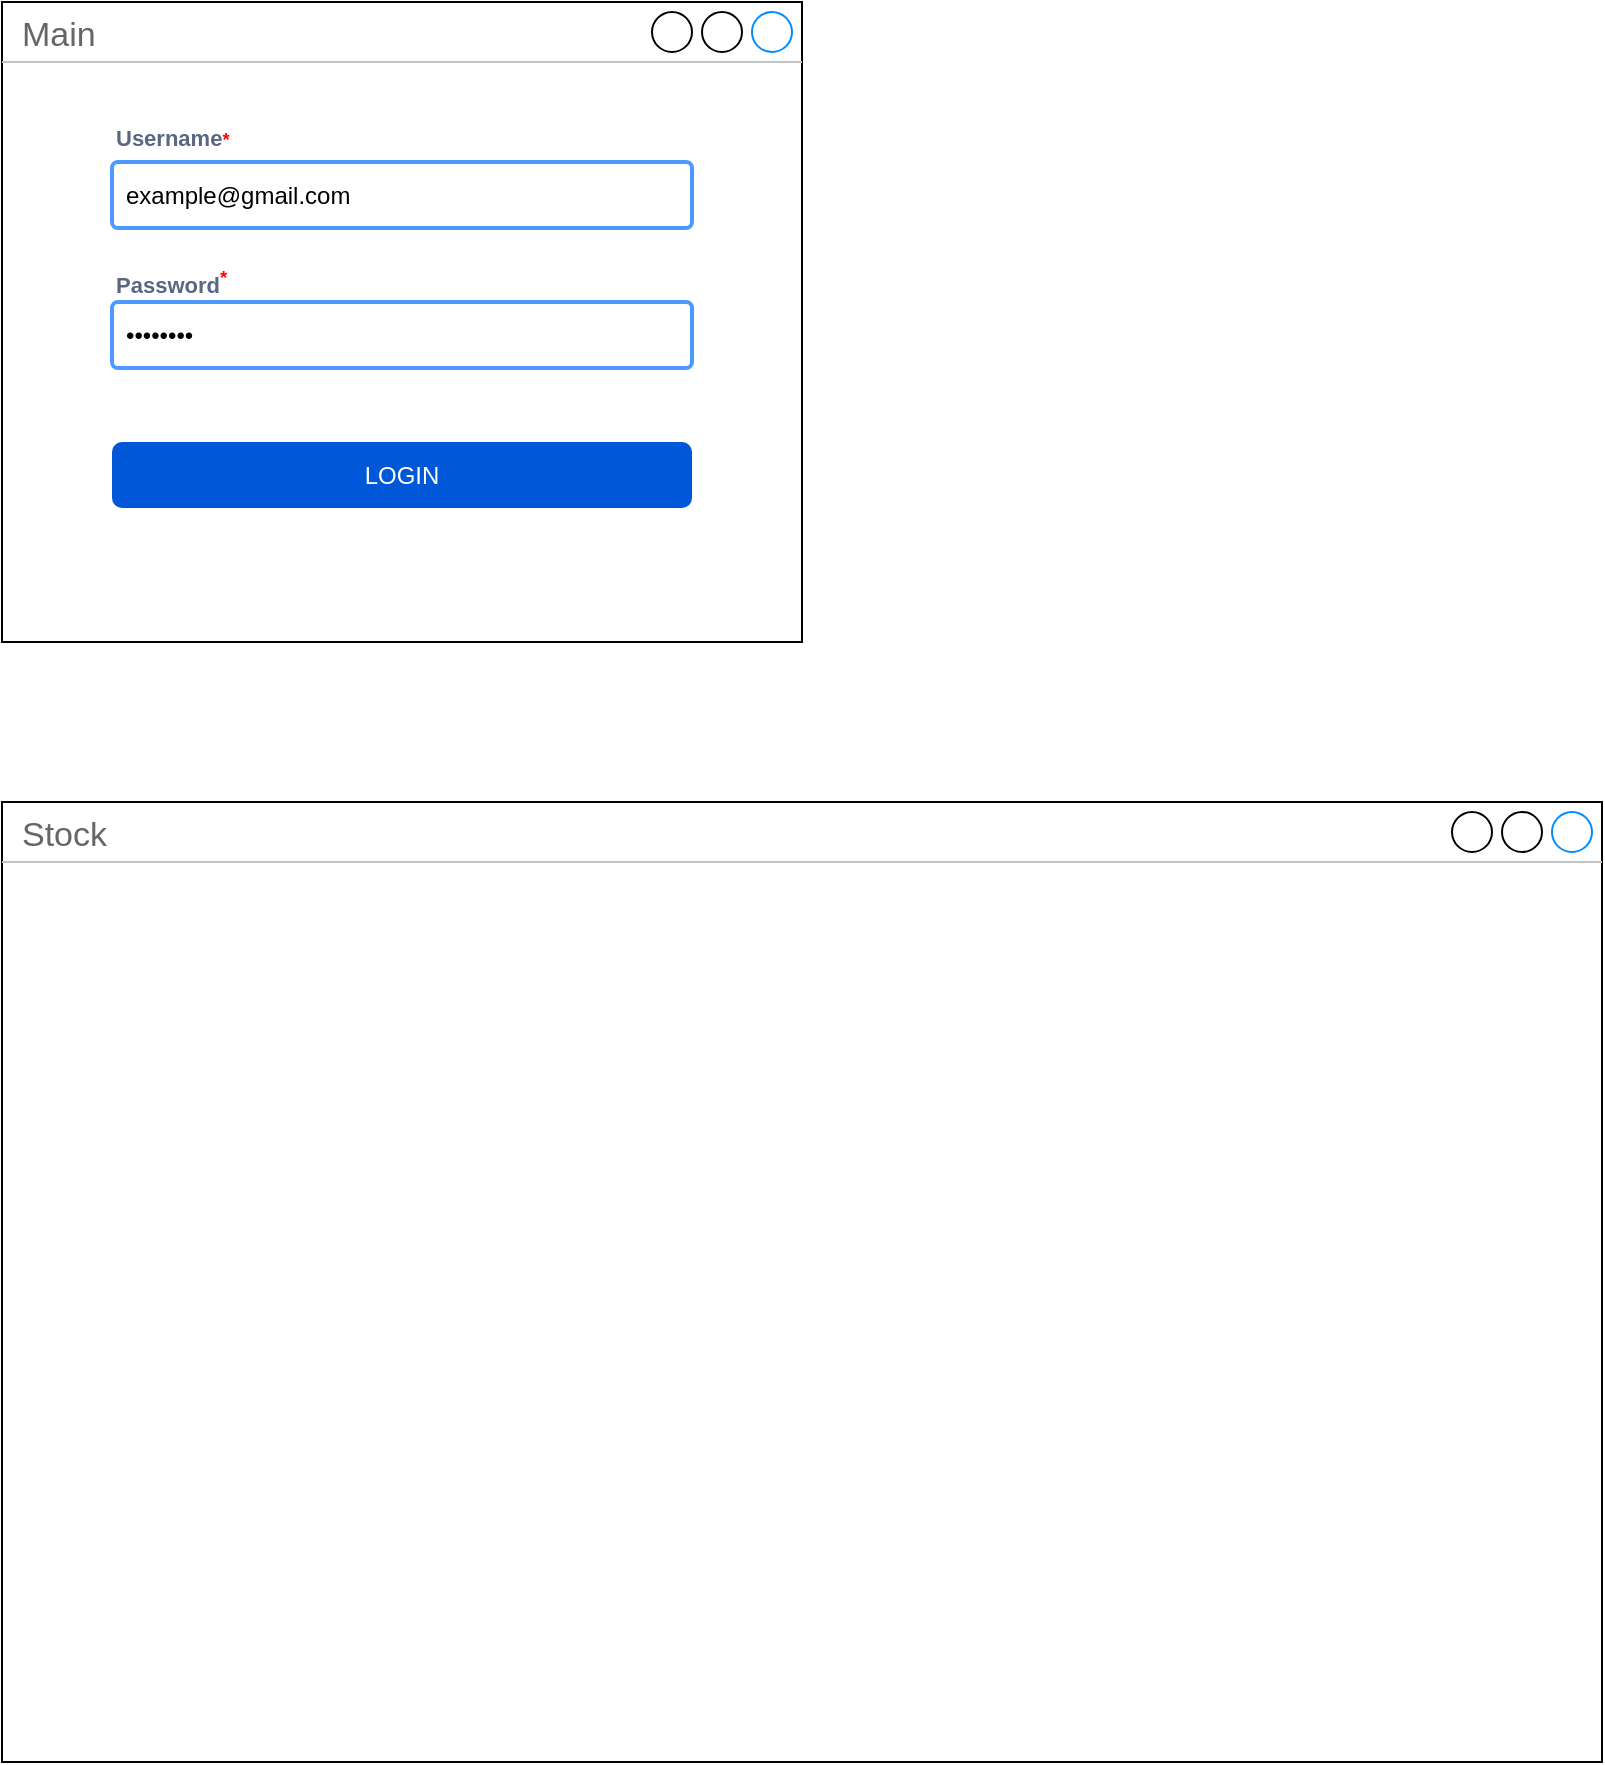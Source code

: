 <mxfile version="24.2.1" type="github">
  <diagram name="Página-1" id="H7SlzKvfQT6RZwtmUtB_">
    <mxGraphModel dx="1242" dy="569" grid="1" gridSize="10" guides="1" tooltips="1" connect="1" arrows="1" fold="1" page="1" pageScale="1" pageWidth="827" pageHeight="1169" math="0" shadow="0">
      <root>
        <mxCell id="0" />
        <mxCell id="1" parent="0" />
        <mxCell id="IdL66l522V66rJmPwrOM-2" value="Main" style="strokeWidth=1;shadow=0;dashed=0;align=center;html=1;shape=mxgraph.mockup.containers.window;align=left;verticalAlign=top;spacingLeft=8;strokeColor2=#008cff;strokeColor3=#c4c4c4;fontColor=#666666;mainText=;fontSize=17;labelBackgroundColor=none;whiteSpace=wrap;" vertex="1" parent="1">
          <mxGeometry width="400" height="320" as="geometry" />
        </mxCell>
        <mxCell id="IdL66l522V66rJmPwrOM-5" value="&lt;sup&gt;&lt;span style=&quot;font-size: 11px;&quot;&gt;Username&lt;/span&gt;&lt;font color=&quot;#ff0000&quot;&gt;*&lt;/font&gt;&lt;/sup&gt;" style="fillColor=none;strokeColor=none;html=1;fontSize=11;fontStyle=0;align=left;fontColor=#596780;fontStyle=1;fontSize=11" vertex="1" parent="1">
          <mxGeometry x="55" y="60" width="240" height="20" as="geometry" />
        </mxCell>
        <mxCell id="IdL66l522V66rJmPwrOM-6" value="&lt;div&gt;example@gmail.com&lt;/div&gt;" style="rounded=1;arcSize=9;align=left;spacingLeft=5;strokeColor=#4C9AFF;html=1;strokeWidth=2;fontSize=12" vertex="1" parent="1">
          <mxGeometry x="55" y="80" width="290" height="33" as="geometry" />
        </mxCell>
        <mxCell id="IdL66l522V66rJmPwrOM-7" value="Password&lt;sup&gt;&lt;font color=&quot;#ff0000&quot;&gt;*&lt;/font&gt;&lt;/sup&gt;" style="fillColor=none;strokeColor=none;html=1;fontSize=11;fontStyle=0;align=left;fontColor=#596780;fontStyle=1;fontSize=11" vertex="1" parent="1">
          <mxGeometry x="55" y="130" width="240" height="20" as="geometry" />
        </mxCell>
        <mxCell id="IdL66l522V66rJmPwrOM-8" value="&amp;#8226;&amp;#8226;&amp;#8226;&amp;#8226;&amp;#8226;&amp;#8226;&amp;#8226;&amp;#8226;" style="rounded=1;arcSize=9;align=left;spacingLeft=5;strokeColor=#4C9AFF;html=1;strokeWidth=2;fontSize=12" vertex="1" parent="1">
          <mxGeometry x="55" y="150" width="290" height="33" as="geometry" />
        </mxCell>
        <mxCell id="IdL66l522V66rJmPwrOM-9" value="LOGIN" style="rounded=1;fillColor=#0057D8;strokeColor=none;html=1;whiteSpace=wrap;fontColor=#ffffff;align=center;verticalAlign=middle;fontStyle=0;fontSize=12;sketch=0;" vertex="1" parent="1">
          <mxGeometry x="55" y="220" width="290" height="33" as="geometry" />
        </mxCell>
        <mxCell id="IdL66l522V66rJmPwrOM-10" value="Stock" style="strokeWidth=1;shadow=0;dashed=0;align=center;html=1;shape=mxgraph.mockup.containers.window;align=left;verticalAlign=top;spacingLeft=8;strokeColor2=#008cff;strokeColor3=#c4c4c4;fontColor=#666666;mainText=;fontSize=17;labelBackgroundColor=none;whiteSpace=wrap;" vertex="1" parent="1">
          <mxGeometry y="400" width="800" height="480" as="geometry" />
        </mxCell>
      </root>
    </mxGraphModel>
  </diagram>
</mxfile>
